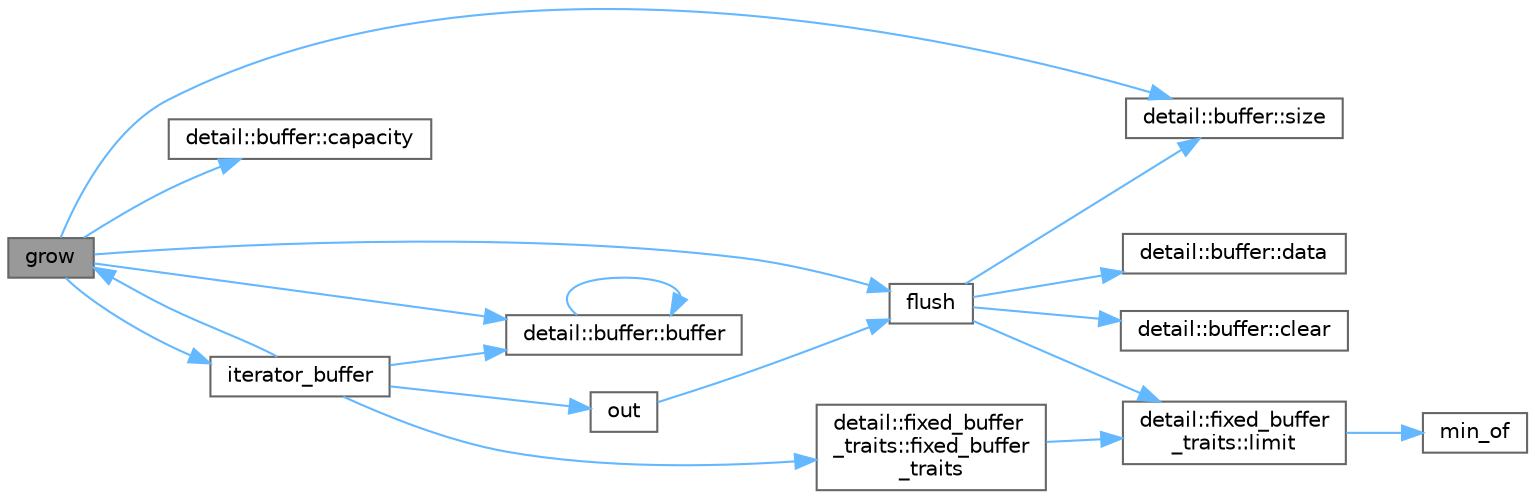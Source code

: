 digraph "grow"
{
 // LATEX_PDF_SIZE
  bgcolor="transparent";
  edge [fontname=Helvetica,fontsize=10,labelfontname=Helvetica,labelfontsize=10];
  node [fontname=Helvetica,fontsize=10,shape=box,height=0.2,width=0.4];
  rankdir="LR";
  Node1 [id="Node000001",label="grow",height=0.2,width=0.4,color="gray40", fillcolor="grey60", style="filled", fontcolor="black",tooltip=" "];
  Node1 -> Node2 [id="edge1_Node000001_Node000002",color="steelblue1",style="solid",tooltip=" "];
  Node2 [id="Node000002",label="detail::buffer::buffer",height=0.2,width=0.4,color="grey40", fillcolor="white", style="filled",URL="$classdetail_1_1buffer.html#a8ad572da40d8ed1d499d66149ff66725",tooltip=" "];
  Node2 -> Node2 [id="edge2_Node000002_Node000002",color="steelblue1",style="solid",tooltip=" "];
  Node1 -> Node3 [id="edge3_Node000001_Node000003",color="steelblue1",style="solid",tooltip=" "];
  Node3 [id="Node000003",label="detail::buffer::capacity",height=0.2,width=0.4,color="grey40", fillcolor="white", style="filled",URL="$classdetail_1_1buffer.html#af5d7524075a743cdee22d08ea77d9a3a",tooltip="Returns the capacity of this buffer."];
  Node1 -> Node4 [id="edge4_Node000001_Node000004",color="steelblue1",style="solid",tooltip=" "];
  Node4 [id="Node000004",label="flush",height=0.2,width=0.4,color="grey40", fillcolor="white", style="filled",URL="$classdetail_1_1iterator__buffer_3_01_t_01_5_00_01_t_00_01fixed__buffer__traits_01_4.html#adac116554b543b7c4228c018a85882f5",tooltip=" "];
  Node4 -> Node5 [id="edge5_Node000004_Node000005",color="steelblue1",style="solid",tooltip=" "];
  Node5 [id="Node000005",label="detail::buffer::clear",height=0.2,width=0.4,color="grey40", fillcolor="white", style="filled",URL="$classdetail_1_1buffer.html#aa929ed394c759c288bb39941bc7672e3",tooltip="Clears this buffer."];
  Node4 -> Node6 [id="edge6_Node000004_Node000006",color="steelblue1",style="solid",tooltip=" "];
  Node6 [id="Node000006",label="detail::buffer::data",height=0.2,width=0.4,color="grey40", fillcolor="white", style="filled",URL="$classdetail_1_1buffer.html#a799a7f7a56dd002312b8527dac63cc9c",tooltip="Returns a pointer to the buffer data (not null-terminated)."];
  Node4 -> Node7 [id="edge7_Node000004_Node000007",color="steelblue1",style="solid",tooltip=" "];
  Node7 [id="Node000007",label="detail::fixed_buffer\l_traits::limit",height=0.2,width=0.4,color="grey40", fillcolor="white", style="filled",URL="$classdetail_1_1fixed__buffer__traits.html#a80dfde38bebf2b0a22d1abe5148c13f5",tooltip=" "];
  Node7 -> Node8 [id="edge8_Node000007_Node000008",color="steelblue1",style="solid",tooltip=" "];
  Node8 [id="Node000008",label="min_of",height=0.2,width=0.4,color="grey40", fillcolor="white", style="filled",URL="$base_8h.html#a2e5592bf3509e2fc090fa0f329ee551f",tooltip=" "];
  Node4 -> Node9 [id="edge9_Node000004_Node000009",color="steelblue1",style="solid",tooltip=" "];
  Node9 [id="Node000009",label="detail::buffer::size",height=0.2,width=0.4,color="grey40", fillcolor="white", style="filled",URL="$classdetail_1_1buffer.html#a68960381f66fdfeb44116fe4337b5824",tooltip="Returns the size of this buffer."];
  Node1 -> Node10 [id="edge10_Node000001_Node000010",color="steelblue1",style="solid",tooltip=" "];
  Node10 [id="Node000010",label="iterator_buffer",height=0.2,width=0.4,color="grey40", fillcolor="white", style="filled",URL="$classdetail_1_1iterator__buffer_3_01_t_01_5_00_01_t_00_01fixed__buffer__traits_01_4.html#a1e16d1171d4eabae0254717c1c6375ac",tooltip=" "];
  Node10 -> Node2 [id="edge11_Node000010_Node000002",color="steelblue1",style="solid",tooltip=" "];
  Node10 -> Node11 [id="edge12_Node000010_Node000011",color="steelblue1",style="solid",tooltip=" "];
  Node11 [id="Node000011",label="detail::fixed_buffer\l_traits::fixed_buffer\l_traits",height=0.2,width=0.4,color="grey40", fillcolor="white", style="filled",URL="$classdetail_1_1fixed__buffer__traits.html#af7ea57da3ef9ccb85a2d87393bed6528",tooltip=" "];
  Node11 -> Node7 [id="edge13_Node000011_Node000007",color="steelblue1",style="solid",tooltip=" "];
  Node10 -> Node1 [id="edge14_Node000010_Node000001",color="steelblue1",style="solid",tooltip=" "];
  Node10 -> Node12 [id="edge15_Node000010_Node000012",color="steelblue1",style="solid",tooltip=" "];
  Node12 [id="Node000012",label="out",height=0.2,width=0.4,color="grey40", fillcolor="white", style="filled",URL="$classdetail_1_1iterator__buffer_3_01_t_01_5_00_01_t_00_01fixed__buffer__traits_01_4.html#a55d8c9824dbb9c181cc7b0b6a95edef4",tooltip=" "];
  Node12 -> Node4 [id="edge16_Node000012_Node000004",color="steelblue1",style="solid",tooltip=" "];
  Node1 -> Node9 [id="edge17_Node000001_Node000009",color="steelblue1",style="solid",tooltip=" "];
}
